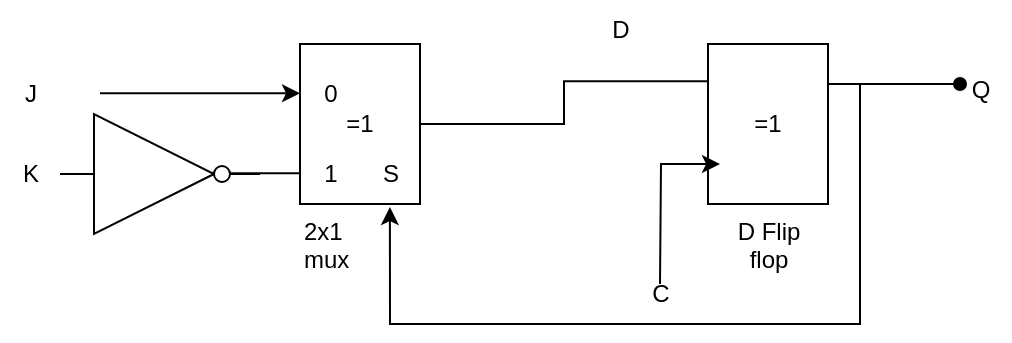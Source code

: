 <mxfile version="22.1.18" type="device">
  <diagram name="Page-1" id="BuCu6-o1S5r0eAKkIw4I">
    <mxGraphModel dx="592" dy="346" grid="1" gridSize="10" guides="1" tooltips="1" connect="1" arrows="1" fold="1" page="1" pageScale="1" pageWidth="827" pageHeight="1169" math="0" shadow="0">
      <root>
        <mxCell id="0" />
        <mxCell id="1" parent="0" />
        <mxCell id="CjCKHHlrxUaueE3qoBhB-2" value="2x1&lt;br&gt;&lt;span style=&quot;&quot;&gt;mux&lt;/span&gt;" style="verticalLabelPosition=bottom;shadow=0;dashed=0;align=left;html=1;verticalAlign=top;shape=mxgraph.electrical.iec_logic_gates.xor;" vertex="1" parent="1">
          <mxGeometry x="180" y="80" width="60" height="80" as="geometry" />
        </mxCell>
        <mxCell id="CjCKHHlrxUaueE3qoBhB-4" value="0" style="text;html=1;align=center;verticalAlign=middle;resizable=0;points=[];autosize=1;strokeColor=none;fillColor=none;" vertex="1" parent="1">
          <mxGeometry x="180" y="90" width="30" height="30" as="geometry" />
        </mxCell>
        <mxCell id="CjCKHHlrxUaueE3qoBhB-5" value="1" style="text;html=1;align=center;verticalAlign=middle;resizable=0;points=[];autosize=1;strokeColor=none;fillColor=none;" vertex="1" parent="1">
          <mxGeometry x="180" y="130" width="30" height="30" as="geometry" />
        </mxCell>
        <mxCell id="CjCKHHlrxUaueE3qoBhB-6" style="edgeStyle=orthogonalEdgeStyle;rounded=0;orthogonalLoop=1;jettySize=auto;html=1;entryX=1;entryY=0.5;entryDx=0;entryDy=0;entryPerimeter=0;endArrow=none;endFill=0;exitX=0.046;exitY=0.233;exitDx=0;exitDy=0;exitPerimeter=0;" edge="1" parent="1" source="CjCKHHlrxUaueE3qoBhB-18" target="CjCKHHlrxUaueE3qoBhB-2">
          <mxGeometry relative="1" as="geometry">
            <mxPoint x="380" y="100" as="sourcePoint" />
          </mxGeometry>
        </mxCell>
        <mxCell id="CjCKHHlrxUaueE3qoBhB-8" value="" style="edgeStyle=none;orthogonalLoop=1;jettySize=auto;html=1;rounded=0;endArrow=none;endFill=0;" edge="1" parent="1">
          <mxGeometry width="100" relative="1" as="geometry">
            <mxPoint x="80" y="144.66" as="sourcePoint" />
            <mxPoint x="180" y="144.66" as="targetPoint" />
            <Array as="points" />
          </mxGeometry>
        </mxCell>
        <mxCell id="CjCKHHlrxUaueE3qoBhB-9" value="" style="edgeStyle=none;orthogonalLoop=1;jettySize=auto;html=1;rounded=0;" edge="1" parent="1">
          <mxGeometry width="100" relative="1" as="geometry">
            <mxPoint x="80" y="104.66" as="sourcePoint" />
            <mxPoint x="180" y="104.66" as="targetPoint" />
            <Array as="points" />
          </mxGeometry>
        </mxCell>
        <mxCell id="CjCKHHlrxUaueE3qoBhB-11" value="" style="verticalLabelPosition=bottom;shadow=0;dashed=0;align=center;html=1;verticalAlign=top;shape=mxgraph.electrical.logic_gates.inverter_2" vertex="1" parent="1">
          <mxGeometry x="60" y="115" width="100" height="60" as="geometry" />
        </mxCell>
        <mxCell id="CjCKHHlrxUaueE3qoBhB-12" value="K" style="text;html=1;align=center;verticalAlign=middle;resizable=0;points=[];autosize=1;strokeColor=none;fillColor=none;" vertex="1" parent="1">
          <mxGeometry x="30" y="130" width="30" height="30" as="geometry" />
        </mxCell>
        <mxCell id="CjCKHHlrxUaueE3qoBhB-13" value="J" style="text;html=1;align=center;verticalAlign=middle;resizable=0;points=[];autosize=1;strokeColor=none;fillColor=none;" vertex="1" parent="1">
          <mxGeometry x="30" y="90" width="30" height="30" as="geometry" />
        </mxCell>
        <mxCell id="CjCKHHlrxUaueE3qoBhB-14" value="D" style="text;html=1;align=center;verticalAlign=middle;resizable=0;points=[];autosize=1;strokeColor=none;fillColor=none;" vertex="1" parent="1">
          <mxGeometry x="325" y="58" width="30" height="30" as="geometry" />
        </mxCell>
        <mxCell id="CjCKHHlrxUaueE3qoBhB-17" value="C" style="text;html=1;align=center;verticalAlign=middle;resizable=0;points=[];autosize=1;strokeColor=none;fillColor=none;" vertex="1" parent="1">
          <mxGeometry x="345" y="190" width="30" height="30" as="geometry" />
        </mxCell>
        <mxCell id="CjCKHHlrxUaueE3qoBhB-18" value="D Flip&lt;br&gt;flop" style="verticalLabelPosition=bottom;shadow=0;dashed=0;align=center;html=1;verticalAlign=top;shape=mxgraph.electrical.iec_logic_gates.xor;" vertex="1" parent="1">
          <mxGeometry x="384" y="80" width="60" height="80" as="geometry" />
        </mxCell>
        <mxCell id="CjCKHHlrxUaueE3qoBhB-16" style="edgeStyle=orthogonalEdgeStyle;rounded=0;orthogonalLoop=1;jettySize=auto;html=1;endArrow=none;endFill=0;startArrow=classic;startFill=1;exitX=0.1;exitY=0.75;exitDx=0;exitDy=0;exitPerimeter=0;" edge="1" parent="1" source="CjCKHHlrxUaueE3qoBhB-18">
          <mxGeometry relative="1" as="geometry">
            <mxPoint x="360" y="200" as="targetPoint" />
            <mxPoint x="380" y="140" as="sourcePoint" />
          </mxGeometry>
        </mxCell>
        <mxCell id="CjCKHHlrxUaueE3qoBhB-19" value="" style="edgeStyle=none;orthogonalLoop=1;jettySize=auto;html=1;rounded=0;endArrow=oval;endFill=1;" edge="1" parent="1">
          <mxGeometry width="100" relative="1" as="geometry">
            <mxPoint x="444" y="100" as="sourcePoint" />
            <mxPoint x="510" y="100" as="targetPoint" />
            <Array as="points" />
          </mxGeometry>
        </mxCell>
        <mxCell id="CjCKHHlrxUaueE3qoBhB-21" value="" style="edgeStyle=none;orthogonalLoop=1;jettySize=auto;html=1;rounded=0;entryX=0.749;entryY=1.019;entryDx=0;entryDy=0;entryPerimeter=0;" edge="1" parent="1" target="CjCKHHlrxUaueE3qoBhB-2">
          <mxGeometry width="100" relative="1" as="geometry">
            <mxPoint x="460" y="100" as="sourcePoint" />
            <mxPoint x="200" y="220" as="targetPoint" />
            <Array as="points">
              <mxPoint x="460" y="220" />
              <mxPoint x="225" y="220" />
            </Array>
          </mxGeometry>
        </mxCell>
        <mxCell id="CjCKHHlrxUaueE3qoBhB-22" value="S" style="text;html=1;align=center;verticalAlign=middle;resizable=0;points=[];autosize=1;strokeColor=none;fillColor=none;" vertex="1" parent="1">
          <mxGeometry x="210" y="130" width="30" height="30" as="geometry" />
        </mxCell>
        <mxCell id="CjCKHHlrxUaueE3qoBhB-23" value="Q" style="text;html=1;align=center;verticalAlign=middle;resizable=0;points=[];autosize=1;strokeColor=none;fillColor=none;" vertex="1" parent="1">
          <mxGeometry x="505" y="88" width="30" height="30" as="geometry" />
        </mxCell>
      </root>
    </mxGraphModel>
  </diagram>
</mxfile>
